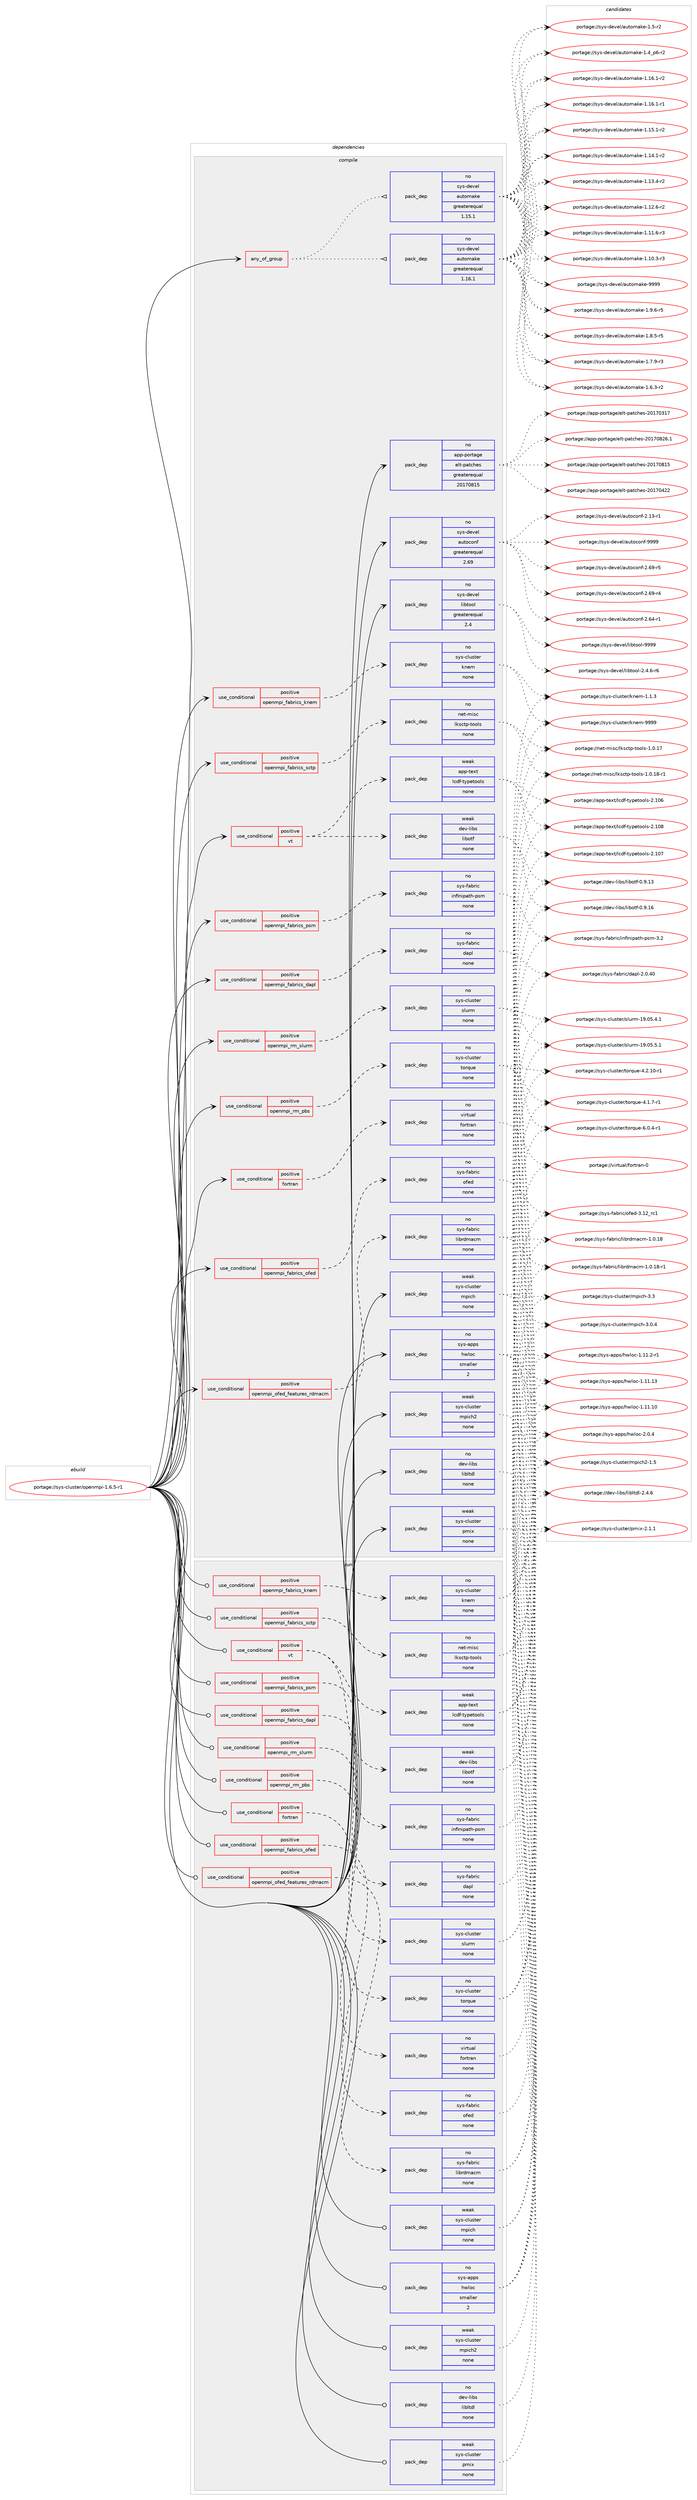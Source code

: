 digraph prolog {

# *************
# Graph options
# *************

newrank=true;
concentrate=true;
compound=true;
graph [rankdir=LR,fontname=Helvetica,fontsize=10,ranksep=1.5];#, ranksep=2.5, nodesep=0.2];
edge  [arrowhead=vee];
node  [fontname=Helvetica,fontsize=10];

# **********
# The ebuild
# **********

subgraph cluster_leftcol {
color=gray;
rank=same;
label=<<i>ebuild</i>>;
id [label="portage://sys-cluster/openmpi-1.6.5-r1", color=red, width=4, href="../sys-cluster/openmpi-1.6.5-r1.svg"];
}

# ****************
# The dependencies
# ****************

subgraph cluster_midcol {
color=gray;
label=<<i>dependencies</i>>;
subgraph cluster_compile {
fillcolor="#eeeeee";
style=filled;
label=<<i>compile</i>>;
subgraph any1080 {
dependency53605 [label=<<TABLE BORDER="0" CELLBORDER="1" CELLSPACING="0" CELLPADDING="4"><TR><TD CELLPADDING="10">any_of_group</TD></TR></TABLE>>, shape=none, color=red];subgraph pack41519 {
dependency53606 [label=<<TABLE BORDER="0" CELLBORDER="1" CELLSPACING="0" CELLPADDING="4" WIDTH="220"><TR><TD ROWSPAN="6" CELLPADDING="30">pack_dep</TD></TR><TR><TD WIDTH="110">no</TD></TR><TR><TD>sys-devel</TD></TR><TR><TD>automake</TD></TR><TR><TD>greaterequal</TD></TR><TR><TD>1.16.1</TD></TR></TABLE>>, shape=none, color=blue];
}
dependency53605:e -> dependency53606:w [weight=20,style="dotted",arrowhead="oinv"];
subgraph pack41520 {
dependency53607 [label=<<TABLE BORDER="0" CELLBORDER="1" CELLSPACING="0" CELLPADDING="4" WIDTH="220"><TR><TD ROWSPAN="6" CELLPADDING="30">pack_dep</TD></TR><TR><TD WIDTH="110">no</TD></TR><TR><TD>sys-devel</TD></TR><TR><TD>automake</TD></TR><TR><TD>greaterequal</TD></TR><TR><TD>1.15.1</TD></TR></TABLE>>, shape=none, color=blue];
}
dependency53605:e -> dependency53607:w [weight=20,style="dotted",arrowhead="oinv"];
}
id:e -> dependency53605:w [weight=20,style="solid",arrowhead="vee"];
subgraph cond10941 {
dependency53608 [label=<<TABLE BORDER="0" CELLBORDER="1" CELLSPACING="0" CELLPADDING="4"><TR><TD ROWSPAN="3" CELLPADDING="10">use_conditional</TD></TR><TR><TD>positive</TD></TR><TR><TD>fortran</TD></TR></TABLE>>, shape=none, color=red];
subgraph pack41521 {
dependency53609 [label=<<TABLE BORDER="0" CELLBORDER="1" CELLSPACING="0" CELLPADDING="4" WIDTH="220"><TR><TD ROWSPAN="6" CELLPADDING="30">pack_dep</TD></TR><TR><TD WIDTH="110">no</TD></TR><TR><TD>virtual</TD></TR><TR><TD>fortran</TD></TR><TR><TD>none</TD></TR><TR><TD></TD></TR></TABLE>>, shape=none, color=blue];
}
dependency53608:e -> dependency53609:w [weight=20,style="dashed",arrowhead="vee"];
}
id:e -> dependency53608:w [weight=20,style="solid",arrowhead="vee"];
subgraph cond10942 {
dependency53610 [label=<<TABLE BORDER="0" CELLBORDER="1" CELLSPACING="0" CELLPADDING="4"><TR><TD ROWSPAN="3" CELLPADDING="10">use_conditional</TD></TR><TR><TD>positive</TD></TR><TR><TD>openmpi_fabrics_dapl</TD></TR></TABLE>>, shape=none, color=red];
subgraph pack41522 {
dependency53611 [label=<<TABLE BORDER="0" CELLBORDER="1" CELLSPACING="0" CELLPADDING="4" WIDTH="220"><TR><TD ROWSPAN="6" CELLPADDING="30">pack_dep</TD></TR><TR><TD WIDTH="110">no</TD></TR><TR><TD>sys-fabric</TD></TR><TR><TD>dapl</TD></TR><TR><TD>none</TD></TR><TR><TD></TD></TR></TABLE>>, shape=none, color=blue];
}
dependency53610:e -> dependency53611:w [weight=20,style="dashed",arrowhead="vee"];
}
id:e -> dependency53610:w [weight=20,style="solid",arrowhead="vee"];
subgraph cond10943 {
dependency53612 [label=<<TABLE BORDER="0" CELLBORDER="1" CELLSPACING="0" CELLPADDING="4"><TR><TD ROWSPAN="3" CELLPADDING="10">use_conditional</TD></TR><TR><TD>positive</TD></TR><TR><TD>openmpi_fabrics_knem</TD></TR></TABLE>>, shape=none, color=red];
subgraph pack41523 {
dependency53613 [label=<<TABLE BORDER="0" CELLBORDER="1" CELLSPACING="0" CELLPADDING="4" WIDTH="220"><TR><TD ROWSPAN="6" CELLPADDING="30">pack_dep</TD></TR><TR><TD WIDTH="110">no</TD></TR><TR><TD>sys-cluster</TD></TR><TR><TD>knem</TD></TR><TR><TD>none</TD></TR><TR><TD></TD></TR></TABLE>>, shape=none, color=blue];
}
dependency53612:e -> dependency53613:w [weight=20,style="dashed",arrowhead="vee"];
}
id:e -> dependency53612:w [weight=20,style="solid",arrowhead="vee"];
subgraph cond10944 {
dependency53614 [label=<<TABLE BORDER="0" CELLBORDER="1" CELLSPACING="0" CELLPADDING="4"><TR><TD ROWSPAN="3" CELLPADDING="10">use_conditional</TD></TR><TR><TD>positive</TD></TR><TR><TD>openmpi_fabrics_ofed</TD></TR></TABLE>>, shape=none, color=red];
subgraph pack41524 {
dependency53615 [label=<<TABLE BORDER="0" CELLBORDER="1" CELLSPACING="0" CELLPADDING="4" WIDTH="220"><TR><TD ROWSPAN="6" CELLPADDING="30">pack_dep</TD></TR><TR><TD WIDTH="110">no</TD></TR><TR><TD>sys-fabric</TD></TR><TR><TD>ofed</TD></TR><TR><TD>none</TD></TR><TR><TD></TD></TR></TABLE>>, shape=none, color=blue];
}
dependency53614:e -> dependency53615:w [weight=20,style="dashed",arrowhead="vee"];
}
id:e -> dependency53614:w [weight=20,style="solid",arrowhead="vee"];
subgraph cond10945 {
dependency53616 [label=<<TABLE BORDER="0" CELLBORDER="1" CELLSPACING="0" CELLPADDING="4"><TR><TD ROWSPAN="3" CELLPADDING="10">use_conditional</TD></TR><TR><TD>positive</TD></TR><TR><TD>openmpi_fabrics_psm</TD></TR></TABLE>>, shape=none, color=red];
subgraph pack41525 {
dependency53617 [label=<<TABLE BORDER="0" CELLBORDER="1" CELLSPACING="0" CELLPADDING="4" WIDTH="220"><TR><TD ROWSPAN="6" CELLPADDING="30">pack_dep</TD></TR><TR><TD WIDTH="110">no</TD></TR><TR><TD>sys-fabric</TD></TR><TR><TD>infinipath-psm</TD></TR><TR><TD>none</TD></TR><TR><TD></TD></TR></TABLE>>, shape=none, color=blue];
}
dependency53616:e -> dependency53617:w [weight=20,style="dashed",arrowhead="vee"];
}
id:e -> dependency53616:w [weight=20,style="solid",arrowhead="vee"];
subgraph cond10946 {
dependency53618 [label=<<TABLE BORDER="0" CELLBORDER="1" CELLSPACING="0" CELLPADDING="4"><TR><TD ROWSPAN="3" CELLPADDING="10">use_conditional</TD></TR><TR><TD>positive</TD></TR><TR><TD>openmpi_fabrics_sctp</TD></TR></TABLE>>, shape=none, color=red];
subgraph pack41526 {
dependency53619 [label=<<TABLE BORDER="0" CELLBORDER="1" CELLSPACING="0" CELLPADDING="4" WIDTH="220"><TR><TD ROWSPAN="6" CELLPADDING="30">pack_dep</TD></TR><TR><TD WIDTH="110">no</TD></TR><TR><TD>net-misc</TD></TR><TR><TD>lksctp-tools</TD></TR><TR><TD>none</TD></TR><TR><TD></TD></TR></TABLE>>, shape=none, color=blue];
}
dependency53618:e -> dependency53619:w [weight=20,style="dashed",arrowhead="vee"];
}
id:e -> dependency53618:w [weight=20,style="solid",arrowhead="vee"];
subgraph cond10947 {
dependency53620 [label=<<TABLE BORDER="0" CELLBORDER="1" CELLSPACING="0" CELLPADDING="4"><TR><TD ROWSPAN="3" CELLPADDING="10">use_conditional</TD></TR><TR><TD>positive</TD></TR><TR><TD>openmpi_ofed_features_rdmacm</TD></TR></TABLE>>, shape=none, color=red];
subgraph pack41527 {
dependency53621 [label=<<TABLE BORDER="0" CELLBORDER="1" CELLSPACING="0" CELLPADDING="4" WIDTH="220"><TR><TD ROWSPAN="6" CELLPADDING="30">pack_dep</TD></TR><TR><TD WIDTH="110">no</TD></TR><TR><TD>sys-fabric</TD></TR><TR><TD>librdmacm</TD></TR><TR><TD>none</TD></TR><TR><TD></TD></TR></TABLE>>, shape=none, color=blue];
}
dependency53620:e -> dependency53621:w [weight=20,style="dashed",arrowhead="vee"];
}
id:e -> dependency53620:w [weight=20,style="solid",arrowhead="vee"];
subgraph cond10948 {
dependency53622 [label=<<TABLE BORDER="0" CELLBORDER="1" CELLSPACING="0" CELLPADDING="4"><TR><TD ROWSPAN="3" CELLPADDING="10">use_conditional</TD></TR><TR><TD>positive</TD></TR><TR><TD>openmpi_rm_pbs</TD></TR></TABLE>>, shape=none, color=red];
subgraph pack41528 {
dependency53623 [label=<<TABLE BORDER="0" CELLBORDER="1" CELLSPACING="0" CELLPADDING="4" WIDTH="220"><TR><TD ROWSPAN="6" CELLPADDING="30">pack_dep</TD></TR><TR><TD WIDTH="110">no</TD></TR><TR><TD>sys-cluster</TD></TR><TR><TD>torque</TD></TR><TR><TD>none</TD></TR><TR><TD></TD></TR></TABLE>>, shape=none, color=blue];
}
dependency53622:e -> dependency53623:w [weight=20,style="dashed",arrowhead="vee"];
}
id:e -> dependency53622:w [weight=20,style="solid",arrowhead="vee"];
subgraph cond10949 {
dependency53624 [label=<<TABLE BORDER="0" CELLBORDER="1" CELLSPACING="0" CELLPADDING="4"><TR><TD ROWSPAN="3" CELLPADDING="10">use_conditional</TD></TR><TR><TD>positive</TD></TR><TR><TD>openmpi_rm_slurm</TD></TR></TABLE>>, shape=none, color=red];
subgraph pack41529 {
dependency53625 [label=<<TABLE BORDER="0" CELLBORDER="1" CELLSPACING="0" CELLPADDING="4" WIDTH="220"><TR><TD ROWSPAN="6" CELLPADDING="30">pack_dep</TD></TR><TR><TD WIDTH="110">no</TD></TR><TR><TD>sys-cluster</TD></TR><TR><TD>slurm</TD></TR><TR><TD>none</TD></TR><TR><TD></TD></TR></TABLE>>, shape=none, color=blue];
}
dependency53624:e -> dependency53625:w [weight=20,style="dashed",arrowhead="vee"];
}
id:e -> dependency53624:w [weight=20,style="solid",arrowhead="vee"];
subgraph cond10950 {
dependency53626 [label=<<TABLE BORDER="0" CELLBORDER="1" CELLSPACING="0" CELLPADDING="4"><TR><TD ROWSPAN="3" CELLPADDING="10">use_conditional</TD></TR><TR><TD>positive</TD></TR><TR><TD>vt</TD></TR></TABLE>>, shape=none, color=red];
subgraph pack41530 {
dependency53627 [label=<<TABLE BORDER="0" CELLBORDER="1" CELLSPACING="0" CELLPADDING="4" WIDTH="220"><TR><TD ROWSPAN="6" CELLPADDING="30">pack_dep</TD></TR><TR><TD WIDTH="110">weak</TD></TR><TR><TD>dev-libs</TD></TR><TR><TD>libotf</TD></TR><TR><TD>none</TD></TR><TR><TD></TD></TR></TABLE>>, shape=none, color=blue];
}
dependency53626:e -> dependency53627:w [weight=20,style="dashed",arrowhead="vee"];
subgraph pack41531 {
dependency53628 [label=<<TABLE BORDER="0" CELLBORDER="1" CELLSPACING="0" CELLPADDING="4" WIDTH="220"><TR><TD ROWSPAN="6" CELLPADDING="30">pack_dep</TD></TR><TR><TD WIDTH="110">weak</TD></TR><TR><TD>app-text</TD></TR><TR><TD>lcdf-typetools</TD></TR><TR><TD>none</TD></TR><TR><TD></TD></TR></TABLE>>, shape=none, color=blue];
}
dependency53626:e -> dependency53628:w [weight=20,style="dashed",arrowhead="vee"];
}
id:e -> dependency53626:w [weight=20,style="solid",arrowhead="vee"];
subgraph pack41532 {
dependency53629 [label=<<TABLE BORDER="0" CELLBORDER="1" CELLSPACING="0" CELLPADDING="4" WIDTH="220"><TR><TD ROWSPAN="6" CELLPADDING="30">pack_dep</TD></TR><TR><TD WIDTH="110">no</TD></TR><TR><TD>app-portage</TD></TR><TR><TD>elt-patches</TD></TR><TR><TD>greaterequal</TD></TR><TR><TD>20170815</TD></TR></TABLE>>, shape=none, color=blue];
}
id:e -> dependency53629:w [weight=20,style="solid",arrowhead="vee"];
subgraph pack41533 {
dependency53630 [label=<<TABLE BORDER="0" CELLBORDER="1" CELLSPACING="0" CELLPADDING="4" WIDTH="220"><TR><TD ROWSPAN="6" CELLPADDING="30">pack_dep</TD></TR><TR><TD WIDTH="110">no</TD></TR><TR><TD>dev-libs</TD></TR><TR><TD>libltdl</TD></TR><TR><TD>none</TD></TR><TR><TD></TD></TR></TABLE>>, shape=none, color=blue];
}
id:e -> dependency53630:w [weight=20,style="solid",arrowhead="vee"];
subgraph pack41534 {
dependency53631 [label=<<TABLE BORDER="0" CELLBORDER="1" CELLSPACING="0" CELLPADDING="4" WIDTH="220"><TR><TD ROWSPAN="6" CELLPADDING="30">pack_dep</TD></TR><TR><TD WIDTH="110">no</TD></TR><TR><TD>sys-apps</TD></TR><TR><TD>hwloc</TD></TR><TR><TD>smaller</TD></TR><TR><TD>2</TD></TR></TABLE>>, shape=none, color=blue];
}
id:e -> dependency53631:w [weight=20,style="solid",arrowhead="vee"];
subgraph pack41535 {
dependency53632 [label=<<TABLE BORDER="0" CELLBORDER="1" CELLSPACING="0" CELLPADDING="4" WIDTH="220"><TR><TD ROWSPAN="6" CELLPADDING="30">pack_dep</TD></TR><TR><TD WIDTH="110">no</TD></TR><TR><TD>sys-devel</TD></TR><TR><TD>autoconf</TD></TR><TR><TD>greaterequal</TD></TR><TR><TD>2.69</TD></TR></TABLE>>, shape=none, color=blue];
}
id:e -> dependency53632:w [weight=20,style="solid",arrowhead="vee"];
subgraph pack41536 {
dependency53633 [label=<<TABLE BORDER="0" CELLBORDER="1" CELLSPACING="0" CELLPADDING="4" WIDTH="220"><TR><TD ROWSPAN="6" CELLPADDING="30">pack_dep</TD></TR><TR><TD WIDTH="110">no</TD></TR><TR><TD>sys-devel</TD></TR><TR><TD>libtool</TD></TR><TR><TD>greaterequal</TD></TR><TR><TD>2.4</TD></TR></TABLE>>, shape=none, color=blue];
}
id:e -> dependency53633:w [weight=20,style="solid",arrowhead="vee"];
subgraph pack41537 {
dependency53634 [label=<<TABLE BORDER="0" CELLBORDER="1" CELLSPACING="0" CELLPADDING="4" WIDTH="220"><TR><TD ROWSPAN="6" CELLPADDING="30">pack_dep</TD></TR><TR><TD WIDTH="110">weak</TD></TR><TR><TD>sys-cluster</TD></TR><TR><TD>mpich</TD></TR><TR><TD>none</TD></TR><TR><TD></TD></TR></TABLE>>, shape=none, color=blue];
}
id:e -> dependency53634:w [weight=20,style="solid",arrowhead="vee"];
subgraph pack41538 {
dependency53635 [label=<<TABLE BORDER="0" CELLBORDER="1" CELLSPACING="0" CELLPADDING="4" WIDTH="220"><TR><TD ROWSPAN="6" CELLPADDING="30">pack_dep</TD></TR><TR><TD WIDTH="110">weak</TD></TR><TR><TD>sys-cluster</TD></TR><TR><TD>mpich2</TD></TR><TR><TD>none</TD></TR><TR><TD></TD></TR></TABLE>>, shape=none, color=blue];
}
id:e -> dependency53635:w [weight=20,style="solid",arrowhead="vee"];
subgraph pack41539 {
dependency53636 [label=<<TABLE BORDER="0" CELLBORDER="1" CELLSPACING="0" CELLPADDING="4" WIDTH="220"><TR><TD ROWSPAN="6" CELLPADDING="30">pack_dep</TD></TR><TR><TD WIDTH="110">weak</TD></TR><TR><TD>sys-cluster</TD></TR><TR><TD>pmix</TD></TR><TR><TD>none</TD></TR><TR><TD></TD></TR></TABLE>>, shape=none, color=blue];
}
id:e -> dependency53636:w [weight=20,style="solid",arrowhead="vee"];
}
subgraph cluster_compileandrun {
fillcolor="#eeeeee";
style=filled;
label=<<i>compile and run</i>>;
}
subgraph cluster_run {
fillcolor="#eeeeee";
style=filled;
label=<<i>run</i>>;
subgraph cond10951 {
dependency53637 [label=<<TABLE BORDER="0" CELLBORDER="1" CELLSPACING="0" CELLPADDING="4"><TR><TD ROWSPAN="3" CELLPADDING="10">use_conditional</TD></TR><TR><TD>positive</TD></TR><TR><TD>fortran</TD></TR></TABLE>>, shape=none, color=red];
subgraph pack41540 {
dependency53638 [label=<<TABLE BORDER="0" CELLBORDER="1" CELLSPACING="0" CELLPADDING="4" WIDTH="220"><TR><TD ROWSPAN="6" CELLPADDING="30">pack_dep</TD></TR><TR><TD WIDTH="110">no</TD></TR><TR><TD>virtual</TD></TR><TR><TD>fortran</TD></TR><TR><TD>none</TD></TR><TR><TD></TD></TR></TABLE>>, shape=none, color=blue];
}
dependency53637:e -> dependency53638:w [weight=20,style="dashed",arrowhead="vee"];
}
id:e -> dependency53637:w [weight=20,style="solid",arrowhead="odot"];
subgraph cond10952 {
dependency53639 [label=<<TABLE BORDER="0" CELLBORDER="1" CELLSPACING="0" CELLPADDING="4"><TR><TD ROWSPAN="3" CELLPADDING="10">use_conditional</TD></TR><TR><TD>positive</TD></TR><TR><TD>openmpi_fabrics_dapl</TD></TR></TABLE>>, shape=none, color=red];
subgraph pack41541 {
dependency53640 [label=<<TABLE BORDER="0" CELLBORDER="1" CELLSPACING="0" CELLPADDING="4" WIDTH="220"><TR><TD ROWSPAN="6" CELLPADDING="30">pack_dep</TD></TR><TR><TD WIDTH="110">no</TD></TR><TR><TD>sys-fabric</TD></TR><TR><TD>dapl</TD></TR><TR><TD>none</TD></TR><TR><TD></TD></TR></TABLE>>, shape=none, color=blue];
}
dependency53639:e -> dependency53640:w [weight=20,style="dashed",arrowhead="vee"];
}
id:e -> dependency53639:w [weight=20,style="solid",arrowhead="odot"];
subgraph cond10953 {
dependency53641 [label=<<TABLE BORDER="0" CELLBORDER="1" CELLSPACING="0" CELLPADDING="4"><TR><TD ROWSPAN="3" CELLPADDING="10">use_conditional</TD></TR><TR><TD>positive</TD></TR><TR><TD>openmpi_fabrics_knem</TD></TR></TABLE>>, shape=none, color=red];
subgraph pack41542 {
dependency53642 [label=<<TABLE BORDER="0" CELLBORDER="1" CELLSPACING="0" CELLPADDING="4" WIDTH="220"><TR><TD ROWSPAN="6" CELLPADDING="30">pack_dep</TD></TR><TR><TD WIDTH="110">no</TD></TR><TR><TD>sys-cluster</TD></TR><TR><TD>knem</TD></TR><TR><TD>none</TD></TR><TR><TD></TD></TR></TABLE>>, shape=none, color=blue];
}
dependency53641:e -> dependency53642:w [weight=20,style="dashed",arrowhead="vee"];
}
id:e -> dependency53641:w [weight=20,style="solid",arrowhead="odot"];
subgraph cond10954 {
dependency53643 [label=<<TABLE BORDER="0" CELLBORDER="1" CELLSPACING="0" CELLPADDING="4"><TR><TD ROWSPAN="3" CELLPADDING="10">use_conditional</TD></TR><TR><TD>positive</TD></TR><TR><TD>openmpi_fabrics_ofed</TD></TR></TABLE>>, shape=none, color=red];
subgraph pack41543 {
dependency53644 [label=<<TABLE BORDER="0" CELLBORDER="1" CELLSPACING="0" CELLPADDING="4" WIDTH="220"><TR><TD ROWSPAN="6" CELLPADDING="30">pack_dep</TD></TR><TR><TD WIDTH="110">no</TD></TR><TR><TD>sys-fabric</TD></TR><TR><TD>ofed</TD></TR><TR><TD>none</TD></TR><TR><TD></TD></TR></TABLE>>, shape=none, color=blue];
}
dependency53643:e -> dependency53644:w [weight=20,style="dashed",arrowhead="vee"];
}
id:e -> dependency53643:w [weight=20,style="solid",arrowhead="odot"];
subgraph cond10955 {
dependency53645 [label=<<TABLE BORDER="0" CELLBORDER="1" CELLSPACING="0" CELLPADDING="4"><TR><TD ROWSPAN="3" CELLPADDING="10">use_conditional</TD></TR><TR><TD>positive</TD></TR><TR><TD>openmpi_fabrics_psm</TD></TR></TABLE>>, shape=none, color=red];
subgraph pack41544 {
dependency53646 [label=<<TABLE BORDER="0" CELLBORDER="1" CELLSPACING="0" CELLPADDING="4" WIDTH="220"><TR><TD ROWSPAN="6" CELLPADDING="30">pack_dep</TD></TR><TR><TD WIDTH="110">no</TD></TR><TR><TD>sys-fabric</TD></TR><TR><TD>infinipath-psm</TD></TR><TR><TD>none</TD></TR><TR><TD></TD></TR></TABLE>>, shape=none, color=blue];
}
dependency53645:e -> dependency53646:w [weight=20,style="dashed",arrowhead="vee"];
}
id:e -> dependency53645:w [weight=20,style="solid",arrowhead="odot"];
subgraph cond10956 {
dependency53647 [label=<<TABLE BORDER="0" CELLBORDER="1" CELLSPACING="0" CELLPADDING="4"><TR><TD ROWSPAN="3" CELLPADDING="10">use_conditional</TD></TR><TR><TD>positive</TD></TR><TR><TD>openmpi_fabrics_sctp</TD></TR></TABLE>>, shape=none, color=red];
subgraph pack41545 {
dependency53648 [label=<<TABLE BORDER="0" CELLBORDER="1" CELLSPACING="0" CELLPADDING="4" WIDTH="220"><TR><TD ROWSPAN="6" CELLPADDING="30">pack_dep</TD></TR><TR><TD WIDTH="110">no</TD></TR><TR><TD>net-misc</TD></TR><TR><TD>lksctp-tools</TD></TR><TR><TD>none</TD></TR><TR><TD></TD></TR></TABLE>>, shape=none, color=blue];
}
dependency53647:e -> dependency53648:w [weight=20,style="dashed",arrowhead="vee"];
}
id:e -> dependency53647:w [weight=20,style="solid",arrowhead="odot"];
subgraph cond10957 {
dependency53649 [label=<<TABLE BORDER="0" CELLBORDER="1" CELLSPACING="0" CELLPADDING="4"><TR><TD ROWSPAN="3" CELLPADDING="10">use_conditional</TD></TR><TR><TD>positive</TD></TR><TR><TD>openmpi_ofed_features_rdmacm</TD></TR></TABLE>>, shape=none, color=red];
subgraph pack41546 {
dependency53650 [label=<<TABLE BORDER="0" CELLBORDER="1" CELLSPACING="0" CELLPADDING="4" WIDTH="220"><TR><TD ROWSPAN="6" CELLPADDING="30">pack_dep</TD></TR><TR><TD WIDTH="110">no</TD></TR><TR><TD>sys-fabric</TD></TR><TR><TD>librdmacm</TD></TR><TR><TD>none</TD></TR><TR><TD></TD></TR></TABLE>>, shape=none, color=blue];
}
dependency53649:e -> dependency53650:w [weight=20,style="dashed",arrowhead="vee"];
}
id:e -> dependency53649:w [weight=20,style="solid",arrowhead="odot"];
subgraph cond10958 {
dependency53651 [label=<<TABLE BORDER="0" CELLBORDER="1" CELLSPACING="0" CELLPADDING="4"><TR><TD ROWSPAN="3" CELLPADDING="10">use_conditional</TD></TR><TR><TD>positive</TD></TR><TR><TD>openmpi_rm_pbs</TD></TR></TABLE>>, shape=none, color=red];
subgraph pack41547 {
dependency53652 [label=<<TABLE BORDER="0" CELLBORDER="1" CELLSPACING="0" CELLPADDING="4" WIDTH="220"><TR><TD ROWSPAN="6" CELLPADDING="30">pack_dep</TD></TR><TR><TD WIDTH="110">no</TD></TR><TR><TD>sys-cluster</TD></TR><TR><TD>torque</TD></TR><TR><TD>none</TD></TR><TR><TD></TD></TR></TABLE>>, shape=none, color=blue];
}
dependency53651:e -> dependency53652:w [weight=20,style="dashed",arrowhead="vee"];
}
id:e -> dependency53651:w [weight=20,style="solid",arrowhead="odot"];
subgraph cond10959 {
dependency53653 [label=<<TABLE BORDER="0" CELLBORDER="1" CELLSPACING="0" CELLPADDING="4"><TR><TD ROWSPAN="3" CELLPADDING="10">use_conditional</TD></TR><TR><TD>positive</TD></TR><TR><TD>openmpi_rm_slurm</TD></TR></TABLE>>, shape=none, color=red];
subgraph pack41548 {
dependency53654 [label=<<TABLE BORDER="0" CELLBORDER="1" CELLSPACING="0" CELLPADDING="4" WIDTH="220"><TR><TD ROWSPAN="6" CELLPADDING="30">pack_dep</TD></TR><TR><TD WIDTH="110">no</TD></TR><TR><TD>sys-cluster</TD></TR><TR><TD>slurm</TD></TR><TR><TD>none</TD></TR><TR><TD></TD></TR></TABLE>>, shape=none, color=blue];
}
dependency53653:e -> dependency53654:w [weight=20,style="dashed",arrowhead="vee"];
}
id:e -> dependency53653:w [weight=20,style="solid",arrowhead="odot"];
subgraph cond10960 {
dependency53655 [label=<<TABLE BORDER="0" CELLBORDER="1" CELLSPACING="0" CELLPADDING="4"><TR><TD ROWSPAN="3" CELLPADDING="10">use_conditional</TD></TR><TR><TD>positive</TD></TR><TR><TD>vt</TD></TR></TABLE>>, shape=none, color=red];
subgraph pack41549 {
dependency53656 [label=<<TABLE BORDER="0" CELLBORDER="1" CELLSPACING="0" CELLPADDING="4" WIDTH="220"><TR><TD ROWSPAN="6" CELLPADDING="30">pack_dep</TD></TR><TR><TD WIDTH="110">weak</TD></TR><TR><TD>dev-libs</TD></TR><TR><TD>libotf</TD></TR><TR><TD>none</TD></TR><TR><TD></TD></TR></TABLE>>, shape=none, color=blue];
}
dependency53655:e -> dependency53656:w [weight=20,style="dashed",arrowhead="vee"];
subgraph pack41550 {
dependency53657 [label=<<TABLE BORDER="0" CELLBORDER="1" CELLSPACING="0" CELLPADDING="4" WIDTH="220"><TR><TD ROWSPAN="6" CELLPADDING="30">pack_dep</TD></TR><TR><TD WIDTH="110">weak</TD></TR><TR><TD>app-text</TD></TR><TR><TD>lcdf-typetools</TD></TR><TR><TD>none</TD></TR><TR><TD></TD></TR></TABLE>>, shape=none, color=blue];
}
dependency53655:e -> dependency53657:w [weight=20,style="dashed",arrowhead="vee"];
}
id:e -> dependency53655:w [weight=20,style="solid",arrowhead="odot"];
subgraph pack41551 {
dependency53658 [label=<<TABLE BORDER="0" CELLBORDER="1" CELLSPACING="0" CELLPADDING="4" WIDTH="220"><TR><TD ROWSPAN="6" CELLPADDING="30">pack_dep</TD></TR><TR><TD WIDTH="110">no</TD></TR><TR><TD>dev-libs</TD></TR><TR><TD>libltdl</TD></TR><TR><TD>none</TD></TR><TR><TD></TD></TR></TABLE>>, shape=none, color=blue];
}
id:e -> dependency53658:w [weight=20,style="solid",arrowhead="odot"];
subgraph pack41552 {
dependency53659 [label=<<TABLE BORDER="0" CELLBORDER="1" CELLSPACING="0" CELLPADDING="4" WIDTH="220"><TR><TD ROWSPAN="6" CELLPADDING="30">pack_dep</TD></TR><TR><TD WIDTH="110">no</TD></TR><TR><TD>sys-apps</TD></TR><TR><TD>hwloc</TD></TR><TR><TD>smaller</TD></TR><TR><TD>2</TD></TR></TABLE>>, shape=none, color=blue];
}
id:e -> dependency53659:w [weight=20,style="solid",arrowhead="odot"];
subgraph pack41553 {
dependency53660 [label=<<TABLE BORDER="0" CELLBORDER="1" CELLSPACING="0" CELLPADDING="4" WIDTH="220"><TR><TD ROWSPAN="6" CELLPADDING="30">pack_dep</TD></TR><TR><TD WIDTH="110">weak</TD></TR><TR><TD>sys-cluster</TD></TR><TR><TD>mpich</TD></TR><TR><TD>none</TD></TR><TR><TD></TD></TR></TABLE>>, shape=none, color=blue];
}
id:e -> dependency53660:w [weight=20,style="solid",arrowhead="odot"];
subgraph pack41554 {
dependency53661 [label=<<TABLE BORDER="0" CELLBORDER="1" CELLSPACING="0" CELLPADDING="4" WIDTH="220"><TR><TD ROWSPAN="6" CELLPADDING="30">pack_dep</TD></TR><TR><TD WIDTH="110">weak</TD></TR><TR><TD>sys-cluster</TD></TR><TR><TD>mpich2</TD></TR><TR><TD>none</TD></TR><TR><TD></TD></TR></TABLE>>, shape=none, color=blue];
}
id:e -> dependency53661:w [weight=20,style="solid",arrowhead="odot"];
subgraph pack41555 {
dependency53662 [label=<<TABLE BORDER="0" CELLBORDER="1" CELLSPACING="0" CELLPADDING="4" WIDTH="220"><TR><TD ROWSPAN="6" CELLPADDING="30">pack_dep</TD></TR><TR><TD WIDTH="110">weak</TD></TR><TR><TD>sys-cluster</TD></TR><TR><TD>pmix</TD></TR><TR><TD>none</TD></TR><TR><TD></TD></TR></TABLE>>, shape=none, color=blue];
}
id:e -> dependency53662:w [weight=20,style="solid",arrowhead="odot"];
}
}

# **************
# The candidates
# **************

subgraph cluster_choices {
rank=same;
color=gray;
label=<<i>candidates</i>>;

subgraph choice41519 {
color=black;
nodesep=1;
choice115121115451001011181011084797117116111109971071014557575757 [label="portage://sys-devel/automake-9999", color=red, width=4,href="../sys-devel/automake-9999.svg"];
choice115121115451001011181011084797117116111109971071014549465746544511453 [label="portage://sys-devel/automake-1.9.6-r5", color=red, width=4,href="../sys-devel/automake-1.9.6-r5.svg"];
choice115121115451001011181011084797117116111109971071014549465646534511453 [label="portage://sys-devel/automake-1.8.5-r5", color=red, width=4,href="../sys-devel/automake-1.8.5-r5.svg"];
choice115121115451001011181011084797117116111109971071014549465546574511451 [label="portage://sys-devel/automake-1.7.9-r3", color=red, width=4,href="../sys-devel/automake-1.7.9-r3.svg"];
choice115121115451001011181011084797117116111109971071014549465446514511450 [label="portage://sys-devel/automake-1.6.3-r2", color=red, width=4,href="../sys-devel/automake-1.6.3-r2.svg"];
choice11512111545100101118101108479711711611110997107101454946534511450 [label="portage://sys-devel/automake-1.5-r2", color=red, width=4,href="../sys-devel/automake-1.5-r2.svg"];
choice115121115451001011181011084797117116111109971071014549465295112544511450 [label="portage://sys-devel/automake-1.4_p6-r2", color=red, width=4,href="../sys-devel/automake-1.4_p6-r2.svg"];
choice11512111545100101118101108479711711611110997107101454946495446494511450 [label="portage://sys-devel/automake-1.16.1-r2", color=red, width=4,href="../sys-devel/automake-1.16.1-r2.svg"];
choice11512111545100101118101108479711711611110997107101454946495446494511449 [label="portage://sys-devel/automake-1.16.1-r1", color=red, width=4,href="../sys-devel/automake-1.16.1-r1.svg"];
choice11512111545100101118101108479711711611110997107101454946495346494511450 [label="portage://sys-devel/automake-1.15.1-r2", color=red, width=4,href="../sys-devel/automake-1.15.1-r2.svg"];
choice11512111545100101118101108479711711611110997107101454946495246494511450 [label="portage://sys-devel/automake-1.14.1-r2", color=red, width=4,href="../sys-devel/automake-1.14.1-r2.svg"];
choice11512111545100101118101108479711711611110997107101454946495146524511450 [label="portage://sys-devel/automake-1.13.4-r2", color=red, width=4,href="../sys-devel/automake-1.13.4-r2.svg"];
choice11512111545100101118101108479711711611110997107101454946495046544511450 [label="portage://sys-devel/automake-1.12.6-r2", color=red, width=4,href="../sys-devel/automake-1.12.6-r2.svg"];
choice11512111545100101118101108479711711611110997107101454946494946544511451 [label="portage://sys-devel/automake-1.11.6-r3", color=red, width=4,href="../sys-devel/automake-1.11.6-r3.svg"];
choice11512111545100101118101108479711711611110997107101454946494846514511451 [label="portage://sys-devel/automake-1.10.3-r3", color=red, width=4,href="../sys-devel/automake-1.10.3-r3.svg"];
dependency53606:e -> choice115121115451001011181011084797117116111109971071014557575757:w [style=dotted,weight="100"];
dependency53606:e -> choice115121115451001011181011084797117116111109971071014549465746544511453:w [style=dotted,weight="100"];
dependency53606:e -> choice115121115451001011181011084797117116111109971071014549465646534511453:w [style=dotted,weight="100"];
dependency53606:e -> choice115121115451001011181011084797117116111109971071014549465546574511451:w [style=dotted,weight="100"];
dependency53606:e -> choice115121115451001011181011084797117116111109971071014549465446514511450:w [style=dotted,weight="100"];
dependency53606:e -> choice11512111545100101118101108479711711611110997107101454946534511450:w [style=dotted,weight="100"];
dependency53606:e -> choice115121115451001011181011084797117116111109971071014549465295112544511450:w [style=dotted,weight="100"];
dependency53606:e -> choice11512111545100101118101108479711711611110997107101454946495446494511450:w [style=dotted,weight="100"];
dependency53606:e -> choice11512111545100101118101108479711711611110997107101454946495446494511449:w [style=dotted,weight="100"];
dependency53606:e -> choice11512111545100101118101108479711711611110997107101454946495346494511450:w [style=dotted,weight="100"];
dependency53606:e -> choice11512111545100101118101108479711711611110997107101454946495246494511450:w [style=dotted,weight="100"];
dependency53606:e -> choice11512111545100101118101108479711711611110997107101454946495146524511450:w [style=dotted,weight="100"];
dependency53606:e -> choice11512111545100101118101108479711711611110997107101454946495046544511450:w [style=dotted,weight="100"];
dependency53606:e -> choice11512111545100101118101108479711711611110997107101454946494946544511451:w [style=dotted,weight="100"];
dependency53606:e -> choice11512111545100101118101108479711711611110997107101454946494846514511451:w [style=dotted,weight="100"];
}
subgraph choice41520 {
color=black;
nodesep=1;
choice115121115451001011181011084797117116111109971071014557575757 [label="portage://sys-devel/automake-9999", color=red, width=4,href="../sys-devel/automake-9999.svg"];
choice115121115451001011181011084797117116111109971071014549465746544511453 [label="portage://sys-devel/automake-1.9.6-r5", color=red, width=4,href="../sys-devel/automake-1.9.6-r5.svg"];
choice115121115451001011181011084797117116111109971071014549465646534511453 [label="portage://sys-devel/automake-1.8.5-r5", color=red, width=4,href="../sys-devel/automake-1.8.5-r5.svg"];
choice115121115451001011181011084797117116111109971071014549465546574511451 [label="portage://sys-devel/automake-1.7.9-r3", color=red, width=4,href="../sys-devel/automake-1.7.9-r3.svg"];
choice115121115451001011181011084797117116111109971071014549465446514511450 [label="portage://sys-devel/automake-1.6.3-r2", color=red, width=4,href="../sys-devel/automake-1.6.3-r2.svg"];
choice11512111545100101118101108479711711611110997107101454946534511450 [label="portage://sys-devel/automake-1.5-r2", color=red, width=4,href="../sys-devel/automake-1.5-r2.svg"];
choice115121115451001011181011084797117116111109971071014549465295112544511450 [label="portage://sys-devel/automake-1.4_p6-r2", color=red, width=4,href="../sys-devel/automake-1.4_p6-r2.svg"];
choice11512111545100101118101108479711711611110997107101454946495446494511450 [label="portage://sys-devel/automake-1.16.1-r2", color=red, width=4,href="../sys-devel/automake-1.16.1-r2.svg"];
choice11512111545100101118101108479711711611110997107101454946495446494511449 [label="portage://sys-devel/automake-1.16.1-r1", color=red, width=4,href="../sys-devel/automake-1.16.1-r1.svg"];
choice11512111545100101118101108479711711611110997107101454946495346494511450 [label="portage://sys-devel/automake-1.15.1-r2", color=red, width=4,href="../sys-devel/automake-1.15.1-r2.svg"];
choice11512111545100101118101108479711711611110997107101454946495246494511450 [label="portage://sys-devel/automake-1.14.1-r2", color=red, width=4,href="../sys-devel/automake-1.14.1-r2.svg"];
choice11512111545100101118101108479711711611110997107101454946495146524511450 [label="portage://sys-devel/automake-1.13.4-r2", color=red, width=4,href="../sys-devel/automake-1.13.4-r2.svg"];
choice11512111545100101118101108479711711611110997107101454946495046544511450 [label="portage://sys-devel/automake-1.12.6-r2", color=red, width=4,href="../sys-devel/automake-1.12.6-r2.svg"];
choice11512111545100101118101108479711711611110997107101454946494946544511451 [label="portage://sys-devel/automake-1.11.6-r3", color=red, width=4,href="../sys-devel/automake-1.11.6-r3.svg"];
choice11512111545100101118101108479711711611110997107101454946494846514511451 [label="portage://sys-devel/automake-1.10.3-r3", color=red, width=4,href="../sys-devel/automake-1.10.3-r3.svg"];
dependency53607:e -> choice115121115451001011181011084797117116111109971071014557575757:w [style=dotted,weight="100"];
dependency53607:e -> choice115121115451001011181011084797117116111109971071014549465746544511453:w [style=dotted,weight="100"];
dependency53607:e -> choice115121115451001011181011084797117116111109971071014549465646534511453:w [style=dotted,weight="100"];
dependency53607:e -> choice115121115451001011181011084797117116111109971071014549465546574511451:w [style=dotted,weight="100"];
dependency53607:e -> choice115121115451001011181011084797117116111109971071014549465446514511450:w [style=dotted,weight="100"];
dependency53607:e -> choice11512111545100101118101108479711711611110997107101454946534511450:w [style=dotted,weight="100"];
dependency53607:e -> choice115121115451001011181011084797117116111109971071014549465295112544511450:w [style=dotted,weight="100"];
dependency53607:e -> choice11512111545100101118101108479711711611110997107101454946495446494511450:w [style=dotted,weight="100"];
dependency53607:e -> choice11512111545100101118101108479711711611110997107101454946495446494511449:w [style=dotted,weight="100"];
dependency53607:e -> choice11512111545100101118101108479711711611110997107101454946495346494511450:w [style=dotted,weight="100"];
dependency53607:e -> choice11512111545100101118101108479711711611110997107101454946495246494511450:w [style=dotted,weight="100"];
dependency53607:e -> choice11512111545100101118101108479711711611110997107101454946495146524511450:w [style=dotted,weight="100"];
dependency53607:e -> choice11512111545100101118101108479711711611110997107101454946495046544511450:w [style=dotted,weight="100"];
dependency53607:e -> choice11512111545100101118101108479711711611110997107101454946494946544511451:w [style=dotted,weight="100"];
dependency53607:e -> choice11512111545100101118101108479711711611110997107101454946494846514511451:w [style=dotted,weight="100"];
}
subgraph choice41521 {
color=black;
nodesep=1;
choice1181051141161179710847102111114116114971104548 [label="portage://virtual/fortran-0", color=red, width=4,href="../virtual/fortran-0.svg"];
dependency53609:e -> choice1181051141161179710847102111114116114971104548:w [style=dotted,weight="100"];
}
subgraph choice41522 {
color=black;
nodesep=1;
choice11512111545102979811410599471009711210845504648465248 [label="portage://sys-fabric/dapl-2.0.40", color=red, width=4,href="../sys-fabric/dapl-2.0.40.svg"];
dependency53611:e -> choice11512111545102979811410599471009711210845504648465248:w [style=dotted,weight="100"];
}
subgraph choice41523 {
color=black;
nodesep=1;
choice1151211154599108117115116101114471071101011094557575757 [label="portage://sys-cluster/knem-9999", color=red, width=4,href="../sys-cluster/knem-9999.svg"];
choice115121115459910811711511610111447107110101109454946494651 [label="portage://sys-cluster/knem-1.1.3", color=red, width=4,href="../sys-cluster/knem-1.1.3.svg"];
dependency53613:e -> choice1151211154599108117115116101114471071101011094557575757:w [style=dotted,weight="100"];
dependency53613:e -> choice115121115459910811711511610111447107110101109454946494651:w [style=dotted,weight="100"];
}
subgraph choice41524 {
color=black;
nodesep=1;
choice11512111545102979811410599471111021011004551464950951149949 [label="portage://sys-fabric/ofed-3.12_rc1", color=red, width=4,href="../sys-fabric/ofed-3.12_rc1.svg"];
dependency53615:e -> choice11512111545102979811410599471111021011004551464950951149949:w [style=dotted,weight="100"];
}
subgraph choice41525 {
color=black;
nodesep=1;
choice1151211154510297981141059947105110102105110105112971161044511211510945514650 [label="portage://sys-fabric/infinipath-psm-3.2", color=red, width=4,href="../sys-fabric/infinipath-psm-3.2.svg"];
dependency53617:e -> choice1151211154510297981141059947105110102105110105112971161044511211510945514650:w [style=dotted,weight="100"];
}
subgraph choice41526 {
color=black;
nodesep=1;
choice1101011164510910511599471081071159911611245116111111108115454946484649564511449 [label="portage://net-misc/lksctp-tools-1.0.18-r1", color=red, width=4,href="../net-misc/lksctp-tools-1.0.18-r1.svg"];
choice110101116451091051159947108107115991161124511611111110811545494648464955 [label="portage://net-misc/lksctp-tools-1.0.17", color=red, width=4,href="../net-misc/lksctp-tools-1.0.17.svg"];
dependency53619:e -> choice1101011164510910511599471081071159911611245116111111108115454946484649564511449:w [style=dotted,weight="100"];
dependency53619:e -> choice110101116451091051159947108107115991161124511611111110811545494648464955:w [style=dotted,weight="100"];
}
subgraph choice41527 {
color=black;
nodesep=1;
choice1151211154510297981141059947108105981141001099799109454946484649564511449 [label="portage://sys-fabric/librdmacm-1.0.18-r1", color=red, width=4,href="../sys-fabric/librdmacm-1.0.18-r1.svg"];
choice115121115451029798114105994710810598114100109979910945494648464956 [label="portage://sys-fabric/librdmacm-1.0.18", color=red, width=4,href="../sys-fabric/librdmacm-1.0.18.svg"];
dependency53621:e -> choice1151211154510297981141059947108105981141001099799109454946484649564511449:w [style=dotted,weight="100"];
dependency53621:e -> choice115121115451029798114105994710810598114100109979910945494648464956:w [style=dotted,weight="100"];
}
subgraph choice41528 {
color=black;
nodesep=1;
choice1151211154599108117115116101114471161111141131171014554464846524511449 [label="portage://sys-cluster/torque-6.0.4-r1", color=red, width=4,href="../sys-cluster/torque-6.0.4-r1.svg"];
choice115121115459910811711511610111447116111114113117101455246504649484511449 [label="portage://sys-cluster/torque-4.2.10-r1", color=red, width=4,href="../sys-cluster/torque-4.2.10-r1.svg"];
choice1151211154599108117115116101114471161111141131171014552464946554511449 [label="portage://sys-cluster/torque-4.1.7-r1", color=red, width=4,href="../sys-cluster/torque-4.1.7-r1.svg"];
dependency53623:e -> choice1151211154599108117115116101114471161111141131171014554464846524511449:w [style=dotted,weight="100"];
dependency53623:e -> choice115121115459910811711511610111447116111114113117101455246504649484511449:w [style=dotted,weight="100"];
dependency53623:e -> choice1151211154599108117115116101114471161111141131171014552464946554511449:w [style=dotted,weight="100"];
}
subgraph choice41529 {
color=black;
nodesep=1;
choice11512111545991081171151161011144711510811711410945495746485346534649 [label="portage://sys-cluster/slurm-19.05.5.1", color=red, width=4,href="../sys-cluster/slurm-19.05.5.1.svg"];
choice11512111545991081171151161011144711510811711410945495746485346524649 [label="portage://sys-cluster/slurm-19.05.4.1", color=red, width=4,href="../sys-cluster/slurm-19.05.4.1.svg"];
dependency53625:e -> choice11512111545991081171151161011144711510811711410945495746485346534649:w [style=dotted,weight="100"];
dependency53625:e -> choice11512111545991081171151161011144711510811711410945495746485346524649:w [style=dotted,weight="100"];
}
subgraph choice41530 {
color=black;
nodesep=1;
choice1001011184510810598115471081059811111610245484657464954 [label="portage://dev-libs/libotf-0.9.16", color=red, width=4,href="../dev-libs/libotf-0.9.16.svg"];
choice1001011184510810598115471081059811111610245484657464951 [label="portage://dev-libs/libotf-0.9.13", color=red, width=4,href="../dev-libs/libotf-0.9.13.svg"];
dependency53627:e -> choice1001011184510810598115471081059811111610245484657464954:w [style=dotted,weight="100"];
dependency53627:e -> choice1001011184510810598115471081059811111610245484657464951:w [style=dotted,weight="100"];
}
subgraph choice41531 {
color=black;
nodesep=1;
choice9711211245116101120116471089910010245116121112101116111111108115455046494856 [label="portage://app-text/lcdf-typetools-2.108", color=red, width=4,href="../app-text/lcdf-typetools-2.108.svg"];
choice9711211245116101120116471089910010245116121112101116111111108115455046494855 [label="portage://app-text/lcdf-typetools-2.107", color=red, width=4,href="../app-text/lcdf-typetools-2.107.svg"];
choice9711211245116101120116471089910010245116121112101116111111108115455046494854 [label="portage://app-text/lcdf-typetools-2.106", color=red, width=4,href="../app-text/lcdf-typetools-2.106.svg"];
dependency53628:e -> choice9711211245116101120116471089910010245116121112101116111111108115455046494856:w [style=dotted,weight="100"];
dependency53628:e -> choice9711211245116101120116471089910010245116121112101116111111108115455046494855:w [style=dotted,weight="100"];
dependency53628:e -> choice9711211245116101120116471089910010245116121112101116111111108115455046494854:w [style=dotted,weight="100"];
}
subgraph choice41532 {
color=black;
nodesep=1;
choice971121124511211111411697103101471011081164511297116991041011154550484955485650544649 [label="portage://app-portage/elt-patches-20170826.1", color=red, width=4,href="../app-portage/elt-patches-20170826.1.svg"];
choice97112112451121111141169710310147101108116451129711699104101115455048495548564953 [label="portage://app-portage/elt-patches-20170815", color=red, width=4,href="../app-portage/elt-patches-20170815.svg"];
choice97112112451121111141169710310147101108116451129711699104101115455048495548525050 [label="portage://app-portage/elt-patches-20170422", color=red, width=4,href="../app-portage/elt-patches-20170422.svg"];
choice97112112451121111141169710310147101108116451129711699104101115455048495548514955 [label="portage://app-portage/elt-patches-20170317", color=red, width=4,href="../app-portage/elt-patches-20170317.svg"];
dependency53629:e -> choice971121124511211111411697103101471011081164511297116991041011154550484955485650544649:w [style=dotted,weight="100"];
dependency53629:e -> choice97112112451121111141169710310147101108116451129711699104101115455048495548564953:w [style=dotted,weight="100"];
dependency53629:e -> choice97112112451121111141169710310147101108116451129711699104101115455048495548525050:w [style=dotted,weight="100"];
dependency53629:e -> choice97112112451121111141169710310147101108116451129711699104101115455048495548514955:w [style=dotted,weight="100"];
}
subgraph choice41533 {
color=black;
nodesep=1;
choice10010111845108105981154710810598108116100108455046524654 [label="portage://dev-libs/libltdl-2.4.6", color=red, width=4,href="../dev-libs/libltdl-2.4.6.svg"];
dependency53630:e -> choice10010111845108105981154710810598108116100108455046524654:w [style=dotted,weight="100"];
}
subgraph choice41534 {
color=black;
nodesep=1;
choice11512111545971121121154710411910811199455046484652 [label="portage://sys-apps/hwloc-2.0.4", color=red, width=4,href="../sys-apps/hwloc-2.0.4.svg"];
choice11512111545971121121154710411910811199454946494946504511449 [label="portage://sys-apps/hwloc-1.11.2-r1", color=red, width=4,href="../sys-apps/hwloc-1.11.2-r1.svg"];
choice115121115459711211211547104119108111994549464949464951 [label="portage://sys-apps/hwloc-1.11.13", color=red, width=4,href="../sys-apps/hwloc-1.11.13.svg"];
choice115121115459711211211547104119108111994549464949464948 [label="portage://sys-apps/hwloc-1.11.10", color=red, width=4,href="../sys-apps/hwloc-1.11.10.svg"];
dependency53631:e -> choice11512111545971121121154710411910811199455046484652:w [style=dotted,weight="100"];
dependency53631:e -> choice11512111545971121121154710411910811199454946494946504511449:w [style=dotted,weight="100"];
dependency53631:e -> choice115121115459711211211547104119108111994549464949464951:w [style=dotted,weight="100"];
dependency53631:e -> choice115121115459711211211547104119108111994549464949464948:w [style=dotted,weight="100"];
}
subgraph choice41535 {
color=black;
nodesep=1;
choice115121115451001011181011084797117116111991111101024557575757 [label="portage://sys-devel/autoconf-9999", color=red, width=4,href="../sys-devel/autoconf-9999.svg"];
choice1151211154510010111810110847971171161119911111010245504654574511453 [label="portage://sys-devel/autoconf-2.69-r5", color=red, width=4,href="../sys-devel/autoconf-2.69-r5.svg"];
choice1151211154510010111810110847971171161119911111010245504654574511452 [label="portage://sys-devel/autoconf-2.69-r4", color=red, width=4,href="../sys-devel/autoconf-2.69-r4.svg"];
choice1151211154510010111810110847971171161119911111010245504654524511449 [label="portage://sys-devel/autoconf-2.64-r1", color=red, width=4,href="../sys-devel/autoconf-2.64-r1.svg"];
choice1151211154510010111810110847971171161119911111010245504649514511449 [label="portage://sys-devel/autoconf-2.13-r1", color=red, width=4,href="../sys-devel/autoconf-2.13-r1.svg"];
dependency53632:e -> choice115121115451001011181011084797117116111991111101024557575757:w [style=dotted,weight="100"];
dependency53632:e -> choice1151211154510010111810110847971171161119911111010245504654574511453:w [style=dotted,weight="100"];
dependency53632:e -> choice1151211154510010111810110847971171161119911111010245504654574511452:w [style=dotted,weight="100"];
dependency53632:e -> choice1151211154510010111810110847971171161119911111010245504654524511449:w [style=dotted,weight="100"];
dependency53632:e -> choice1151211154510010111810110847971171161119911111010245504649514511449:w [style=dotted,weight="100"];
}
subgraph choice41536 {
color=black;
nodesep=1;
choice1151211154510010111810110847108105981161111111084557575757 [label="portage://sys-devel/libtool-9999", color=red, width=4,href="../sys-devel/libtool-9999.svg"];
choice1151211154510010111810110847108105981161111111084550465246544511454 [label="portage://sys-devel/libtool-2.4.6-r6", color=red, width=4,href="../sys-devel/libtool-2.4.6-r6.svg"];
dependency53633:e -> choice1151211154510010111810110847108105981161111111084557575757:w [style=dotted,weight="100"];
dependency53633:e -> choice1151211154510010111810110847108105981161111111084550465246544511454:w [style=dotted,weight="100"];
}
subgraph choice41537 {
color=black;
nodesep=1;
choice1151211154599108117115116101114471091121059910445514651 [label="portage://sys-cluster/mpich-3.3", color=red, width=4,href="../sys-cluster/mpich-3.3.svg"];
choice11512111545991081171151161011144710911210599104455146484652 [label="portage://sys-cluster/mpich-3.0.4", color=red, width=4,href="../sys-cluster/mpich-3.0.4.svg"];
dependency53634:e -> choice1151211154599108117115116101114471091121059910445514651:w [style=dotted,weight="100"];
dependency53634:e -> choice11512111545991081171151161011144710911210599104455146484652:w [style=dotted,weight="100"];
}
subgraph choice41538 {
color=black;
nodesep=1;
choice115121115459910811711511610111447109112105991045045494653 [label="portage://sys-cluster/mpich2-1.5", color=red, width=4,href="../sys-cluster/mpich2-1.5.svg"];
dependency53635:e -> choice115121115459910811711511610111447109112105991045045494653:w [style=dotted,weight="100"];
}
subgraph choice41539 {
color=black;
nodesep=1;
choice115121115459910811711511610111447112109105120455046494649 [label="portage://sys-cluster/pmix-2.1.1", color=red, width=4,href="../sys-cluster/pmix-2.1.1.svg"];
dependency53636:e -> choice115121115459910811711511610111447112109105120455046494649:w [style=dotted,weight="100"];
}
subgraph choice41540 {
color=black;
nodesep=1;
choice1181051141161179710847102111114116114971104548 [label="portage://virtual/fortran-0", color=red, width=4,href="../virtual/fortran-0.svg"];
dependency53638:e -> choice1181051141161179710847102111114116114971104548:w [style=dotted,weight="100"];
}
subgraph choice41541 {
color=black;
nodesep=1;
choice11512111545102979811410599471009711210845504648465248 [label="portage://sys-fabric/dapl-2.0.40", color=red, width=4,href="../sys-fabric/dapl-2.0.40.svg"];
dependency53640:e -> choice11512111545102979811410599471009711210845504648465248:w [style=dotted,weight="100"];
}
subgraph choice41542 {
color=black;
nodesep=1;
choice1151211154599108117115116101114471071101011094557575757 [label="portage://sys-cluster/knem-9999", color=red, width=4,href="../sys-cluster/knem-9999.svg"];
choice115121115459910811711511610111447107110101109454946494651 [label="portage://sys-cluster/knem-1.1.3", color=red, width=4,href="../sys-cluster/knem-1.1.3.svg"];
dependency53642:e -> choice1151211154599108117115116101114471071101011094557575757:w [style=dotted,weight="100"];
dependency53642:e -> choice115121115459910811711511610111447107110101109454946494651:w [style=dotted,weight="100"];
}
subgraph choice41543 {
color=black;
nodesep=1;
choice11512111545102979811410599471111021011004551464950951149949 [label="portage://sys-fabric/ofed-3.12_rc1", color=red, width=4,href="../sys-fabric/ofed-3.12_rc1.svg"];
dependency53644:e -> choice11512111545102979811410599471111021011004551464950951149949:w [style=dotted,weight="100"];
}
subgraph choice41544 {
color=black;
nodesep=1;
choice1151211154510297981141059947105110102105110105112971161044511211510945514650 [label="portage://sys-fabric/infinipath-psm-3.2", color=red, width=4,href="../sys-fabric/infinipath-psm-3.2.svg"];
dependency53646:e -> choice1151211154510297981141059947105110102105110105112971161044511211510945514650:w [style=dotted,weight="100"];
}
subgraph choice41545 {
color=black;
nodesep=1;
choice1101011164510910511599471081071159911611245116111111108115454946484649564511449 [label="portage://net-misc/lksctp-tools-1.0.18-r1", color=red, width=4,href="../net-misc/lksctp-tools-1.0.18-r1.svg"];
choice110101116451091051159947108107115991161124511611111110811545494648464955 [label="portage://net-misc/lksctp-tools-1.0.17", color=red, width=4,href="../net-misc/lksctp-tools-1.0.17.svg"];
dependency53648:e -> choice1101011164510910511599471081071159911611245116111111108115454946484649564511449:w [style=dotted,weight="100"];
dependency53648:e -> choice110101116451091051159947108107115991161124511611111110811545494648464955:w [style=dotted,weight="100"];
}
subgraph choice41546 {
color=black;
nodesep=1;
choice1151211154510297981141059947108105981141001099799109454946484649564511449 [label="portage://sys-fabric/librdmacm-1.0.18-r1", color=red, width=4,href="../sys-fabric/librdmacm-1.0.18-r1.svg"];
choice115121115451029798114105994710810598114100109979910945494648464956 [label="portage://sys-fabric/librdmacm-1.0.18", color=red, width=4,href="../sys-fabric/librdmacm-1.0.18.svg"];
dependency53650:e -> choice1151211154510297981141059947108105981141001099799109454946484649564511449:w [style=dotted,weight="100"];
dependency53650:e -> choice115121115451029798114105994710810598114100109979910945494648464956:w [style=dotted,weight="100"];
}
subgraph choice41547 {
color=black;
nodesep=1;
choice1151211154599108117115116101114471161111141131171014554464846524511449 [label="portage://sys-cluster/torque-6.0.4-r1", color=red, width=4,href="../sys-cluster/torque-6.0.4-r1.svg"];
choice115121115459910811711511610111447116111114113117101455246504649484511449 [label="portage://sys-cluster/torque-4.2.10-r1", color=red, width=4,href="../sys-cluster/torque-4.2.10-r1.svg"];
choice1151211154599108117115116101114471161111141131171014552464946554511449 [label="portage://sys-cluster/torque-4.1.7-r1", color=red, width=4,href="../sys-cluster/torque-4.1.7-r1.svg"];
dependency53652:e -> choice1151211154599108117115116101114471161111141131171014554464846524511449:w [style=dotted,weight="100"];
dependency53652:e -> choice115121115459910811711511610111447116111114113117101455246504649484511449:w [style=dotted,weight="100"];
dependency53652:e -> choice1151211154599108117115116101114471161111141131171014552464946554511449:w [style=dotted,weight="100"];
}
subgraph choice41548 {
color=black;
nodesep=1;
choice11512111545991081171151161011144711510811711410945495746485346534649 [label="portage://sys-cluster/slurm-19.05.5.1", color=red, width=4,href="../sys-cluster/slurm-19.05.5.1.svg"];
choice11512111545991081171151161011144711510811711410945495746485346524649 [label="portage://sys-cluster/slurm-19.05.4.1", color=red, width=4,href="../sys-cluster/slurm-19.05.4.1.svg"];
dependency53654:e -> choice11512111545991081171151161011144711510811711410945495746485346534649:w [style=dotted,weight="100"];
dependency53654:e -> choice11512111545991081171151161011144711510811711410945495746485346524649:w [style=dotted,weight="100"];
}
subgraph choice41549 {
color=black;
nodesep=1;
choice1001011184510810598115471081059811111610245484657464954 [label="portage://dev-libs/libotf-0.9.16", color=red, width=4,href="../dev-libs/libotf-0.9.16.svg"];
choice1001011184510810598115471081059811111610245484657464951 [label="portage://dev-libs/libotf-0.9.13", color=red, width=4,href="../dev-libs/libotf-0.9.13.svg"];
dependency53656:e -> choice1001011184510810598115471081059811111610245484657464954:w [style=dotted,weight="100"];
dependency53656:e -> choice1001011184510810598115471081059811111610245484657464951:w [style=dotted,weight="100"];
}
subgraph choice41550 {
color=black;
nodesep=1;
choice9711211245116101120116471089910010245116121112101116111111108115455046494856 [label="portage://app-text/lcdf-typetools-2.108", color=red, width=4,href="../app-text/lcdf-typetools-2.108.svg"];
choice9711211245116101120116471089910010245116121112101116111111108115455046494855 [label="portage://app-text/lcdf-typetools-2.107", color=red, width=4,href="../app-text/lcdf-typetools-2.107.svg"];
choice9711211245116101120116471089910010245116121112101116111111108115455046494854 [label="portage://app-text/lcdf-typetools-2.106", color=red, width=4,href="../app-text/lcdf-typetools-2.106.svg"];
dependency53657:e -> choice9711211245116101120116471089910010245116121112101116111111108115455046494856:w [style=dotted,weight="100"];
dependency53657:e -> choice9711211245116101120116471089910010245116121112101116111111108115455046494855:w [style=dotted,weight="100"];
dependency53657:e -> choice9711211245116101120116471089910010245116121112101116111111108115455046494854:w [style=dotted,weight="100"];
}
subgraph choice41551 {
color=black;
nodesep=1;
choice10010111845108105981154710810598108116100108455046524654 [label="portage://dev-libs/libltdl-2.4.6", color=red, width=4,href="../dev-libs/libltdl-2.4.6.svg"];
dependency53658:e -> choice10010111845108105981154710810598108116100108455046524654:w [style=dotted,weight="100"];
}
subgraph choice41552 {
color=black;
nodesep=1;
choice11512111545971121121154710411910811199455046484652 [label="portage://sys-apps/hwloc-2.0.4", color=red, width=4,href="../sys-apps/hwloc-2.0.4.svg"];
choice11512111545971121121154710411910811199454946494946504511449 [label="portage://sys-apps/hwloc-1.11.2-r1", color=red, width=4,href="../sys-apps/hwloc-1.11.2-r1.svg"];
choice115121115459711211211547104119108111994549464949464951 [label="portage://sys-apps/hwloc-1.11.13", color=red, width=4,href="../sys-apps/hwloc-1.11.13.svg"];
choice115121115459711211211547104119108111994549464949464948 [label="portage://sys-apps/hwloc-1.11.10", color=red, width=4,href="../sys-apps/hwloc-1.11.10.svg"];
dependency53659:e -> choice11512111545971121121154710411910811199455046484652:w [style=dotted,weight="100"];
dependency53659:e -> choice11512111545971121121154710411910811199454946494946504511449:w [style=dotted,weight="100"];
dependency53659:e -> choice115121115459711211211547104119108111994549464949464951:w [style=dotted,weight="100"];
dependency53659:e -> choice115121115459711211211547104119108111994549464949464948:w [style=dotted,weight="100"];
}
subgraph choice41553 {
color=black;
nodesep=1;
choice1151211154599108117115116101114471091121059910445514651 [label="portage://sys-cluster/mpich-3.3", color=red, width=4,href="../sys-cluster/mpich-3.3.svg"];
choice11512111545991081171151161011144710911210599104455146484652 [label="portage://sys-cluster/mpich-3.0.4", color=red, width=4,href="../sys-cluster/mpich-3.0.4.svg"];
dependency53660:e -> choice1151211154599108117115116101114471091121059910445514651:w [style=dotted,weight="100"];
dependency53660:e -> choice11512111545991081171151161011144710911210599104455146484652:w [style=dotted,weight="100"];
}
subgraph choice41554 {
color=black;
nodesep=1;
choice115121115459910811711511610111447109112105991045045494653 [label="portage://sys-cluster/mpich2-1.5", color=red, width=4,href="../sys-cluster/mpich2-1.5.svg"];
dependency53661:e -> choice115121115459910811711511610111447109112105991045045494653:w [style=dotted,weight="100"];
}
subgraph choice41555 {
color=black;
nodesep=1;
choice115121115459910811711511610111447112109105120455046494649 [label="portage://sys-cluster/pmix-2.1.1", color=red, width=4,href="../sys-cluster/pmix-2.1.1.svg"];
dependency53662:e -> choice115121115459910811711511610111447112109105120455046494649:w [style=dotted,weight="100"];
}
}

}
